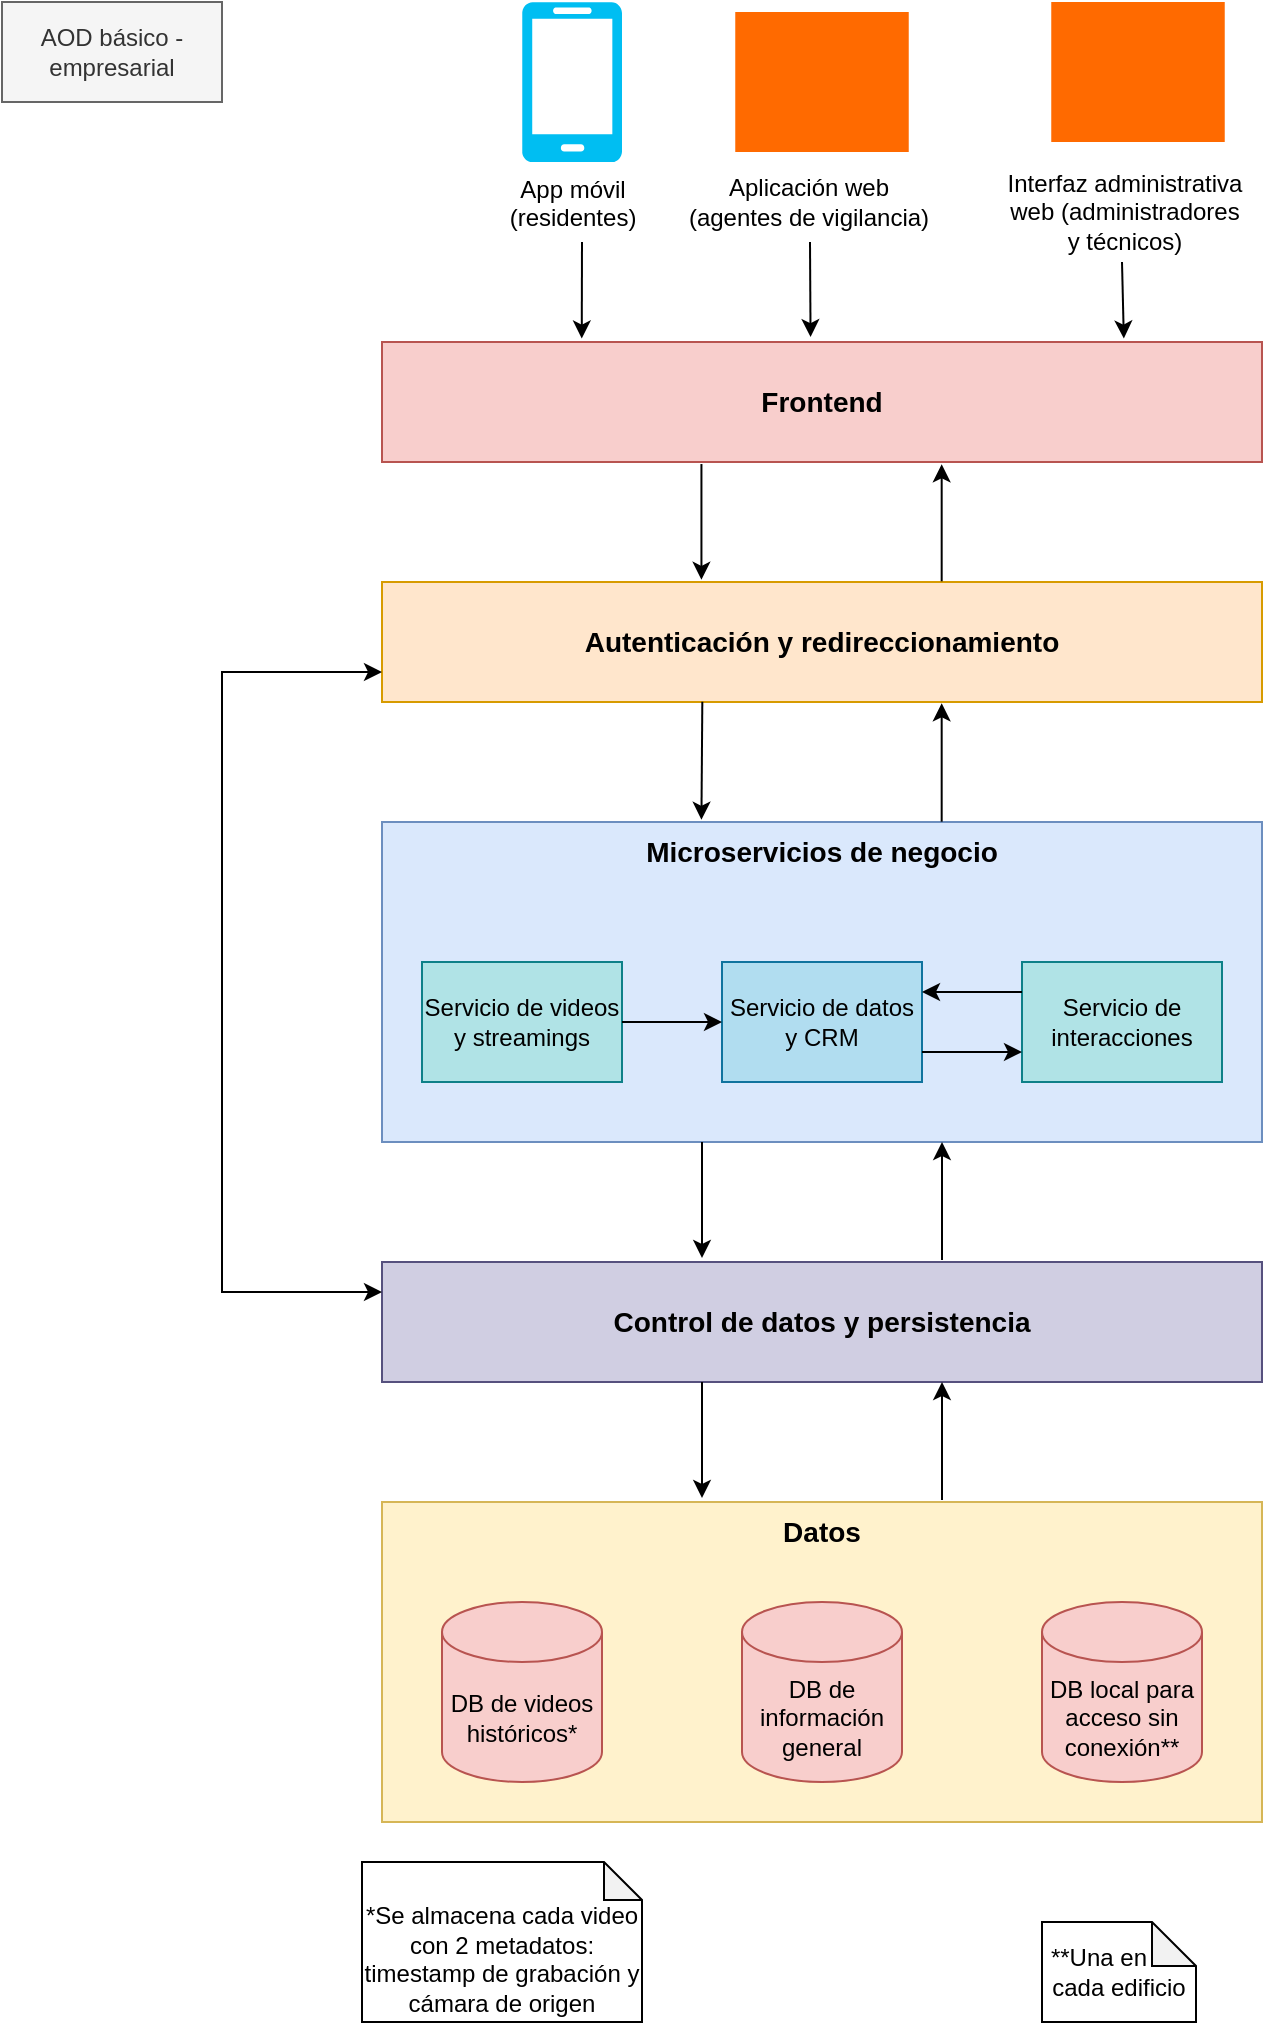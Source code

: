 <mxfile version="27.1.4">
  <diagram name="Página-1" id="s7bDPnzwRhM512u56o9d">
    <mxGraphModel dx="1188" dy="686" grid="1" gridSize="10" guides="1" tooltips="1" connect="1" arrows="1" fold="1" page="1" pageScale="1" pageWidth="827" pageHeight="1169" math="0" shadow="0">
      <root>
        <mxCell id="0" />
        <mxCell id="1" parent="0" />
        <mxCell id="qhz-Q2vhm72ZZfBjaADC-1" value="Frontend" style="rounded=0;whiteSpace=wrap;html=1;fontStyle=1;fontSize=14;fillColor=#f8cecc;strokeColor=#b85450;" vertex="1" parent="1">
          <mxGeometry x="200" y="180" width="440" height="60" as="geometry" />
        </mxCell>
        <mxCell id="qhz-Q2vhm72ZZfBjaADC-2" value="App móvil&lt;div&gt;(residentes)&lt;/div&gt;" style="verticalLabelPosition=bottom;html=1;verticalAlign=top;align=center;strokeColor=none;fillColor=#00BEF2;shape=mxgraph.azure.mobile;pointerEvents=1;" vertex="1" parent="1">
          <mxGeometry x="270" y="10" width="50" height="80" as="geometry" />
        </mxCell>
        <mxCell id="qhz-Q2vhm72ZZfBjaADC-6" value="" style="group" vertex="1" connectable="0" parent="1">
          <mxGeometry x="352" y="15" width="123" height="115" as="geometry" />
        </mxCell>
        <mxCell id="qhz-Q2vhm72ZZfBjaADC-3" value="" style="points=[];aspect=fixed;html=1;align=center;shadow=0;dashed=0;fillColor=#FF6A00;strokeColor=none;shape=mxgraph.alibaba_cloud.domain_and_website;verticalAlign=bottom;" vertex="1" parent="qhz-Q2vhm72ZZfBjaADC-6">
          <mxGeometry x="24.63" width="86.74" height="70" as="geometry" />
        </mxCell>
        <mxCell id="qhz-Q2vhm72ZZfBjaADC-5" value="Aplicación web (agentes de vigilancia)" style="text;html=1;align=center;verticalAlign=middle;whiteSpace=wrap;rounded=0;" vertex="1" parent="qhz-Q2vhm72ZZfBjaADC-6">
          <mxGeometry y="75" width="123" height="40" as="geometry" />
        </mxCell>
        <mxCell id="qhz-Q2vhm72ZZfBjaADC-8" value="" style="group" vertex="1" connectable="0" parent="1">
          <mxGeometry x="510" y="10" width="123" height="115" as="geometry" />
        </mxCell>
        <mxCell id="qhz-Q2vhm72ZZfBjaADC-9" value="" style="points=[];aspect=fixed;html=1;align=center;shadow=0;dashed=0;fillColor=#FF6A00;strokeColor=none;shape=mxgraph.alibaba_cloud.domain_and_website;verticalAlign=bottom;" vertex="1" parent="qhz-Q2vhm72ZZfBjaADC-8">
          <mxGeometry x="24.63" width="86.74" height="70" as="geometry" />
        </mxCell>
        <mxCell id="qhz-Q2vhm72ZZfBjaADC-10" value="Interfaz administrativa web (administradores y técnicos)" style="text;html=1;align=center;verticalAlign=middle;whiteSpace=wrap;rounded=0;" vertex="1" parent="qhz-Q2vhm72ZZfBjaADC-8">
          <mxGeometry y="85" width="123" height="40" as="geometry" />
        </mxCell>
        <mxCell id="qhz-Q2vhm72ZZfBjaADC-11" value="" style="endArrow=classic;html=1;rounded=0;entryX=0.227;entryY=-0.029;entryDx=0;entryDy=0;entryPerimeter=0;" edge="1" parent="1" target="qhz-Q2vhm72ZZfBjaADC-1">
          <mxGeometry width="50" height="50" relative="1" as="geometry">
            <mxPoint x="300" y="130" as="sourcePoint" />
            <mxPoint x="120" y="100" as="targetPoint" />
          </mxGeometry>
        </mxCell>
        <mxCell id="qhz-Q2vhm72ZZfBjaADC-12" value="" style="endArrow=classic;html=1;rounded=0;entryX=0.487;entryY=-0.041;entryDx=0;entryDy=0;entryPerimeter=0;" edge="1" parent="1" target="qhz-Q2vhm72ZZfBjaADC-1">
          <mxGeometry width="50" height="50" relative="1" as="geometry">
            <mxPoint x="414" y="130" as="sourcePoint" />
            <mxPoint x="414" y="181" as="targetPoint" />
          </mxGeometry>
        </mxCell>
        <mxCell id="qhz-Q2vhm72ZZfBjaADC-13" value="" style="endArrow=classic;html=1;rounded=0;entryX=0.843;entryY=-0.029;entryDx=0;entryDy=0;entryPerimeter=0;" edge="1" parent="1" target="qhz-Q2vhm72ZZfBjaADC-1">
          <mxGeometry width="50" height="50" relative="1" as="geometry">
            <mxPoint x="570" y="140" as="sourcePoint" />
            <mxPoint x="570" y="180" as="targetPoint" />
          </mxGeometry>
        </mxCell>
        <mxCell id="qhz-Q2vhm72ZZfBjaADC-14" value="Autenticación y redireccionamiento" style="rounded=0;whiteSpace=wrap;html=1;fontStyle=1;fontSize=14;fillColor=#ffe6cc;strokeColor=#d79b00;" vertex="1" parent="1">
          <mxGeometry x="200" y="300" width="440" height="60" as="geometry" />
        </mxCell>
        <mxCell id="qhz-Q2vhm72ZZfBjaADC-15" value="Microservicios de negocio" style="rounded=0;whiteSpace=wrap;html=1;verticalAlign=top;fontStyle=1;fontSize=14;fillColor=#dae8fc;strokeColor=#6c8ebf;" vertex="1" parent="1">
          <mxGeometry x="200" y="420" width="440" height="160" as="geometry" />
        </mxCell>
        <mxCell id="qhz-Q2vhm72ZZfBjaADC-16" value="Servicio de videos y streamings" style="rounded=0;whiteSpace=wrap;html=1;fillColor=#b0e3e6;strokeColor=#0e8088;" vertex="1" parent="1">
          <mxGeometry x="220" y="490" width="100" height="60" as="geometry" />
        </mxCell>
        <mxCell id="qhz-Q2vhm72ZZfBjaADC-17" value="Servicio de datos y CRM" style="rounded=0;whiteSpace=wrap;html=1;fillColor=#b1ddf0;strokeColor=#10739e;" vertex="1" parent="1">
          <mxGeometry x="370" y="490" width="100" height="60" as="geometry" />
        </mxCell>
        <mxCell id="qhz-Q2vhm72ZZfBjaADC-18" value="Servicio de interacciones" style="rounded=0;whiteSpace=wrap;html=1;fillColor=#b0e3e6;strokeColor=#0e8088;" vertex="1" parent="1">
          <mxGeometry x="520" y="490" width="100" height="60" as="geometry" />
        </mxCell>
        <mxCell id="qhz-Q2vhm72ZZfBjaADC-19" value="Control de datos y persistencia" style="rounded=0;whiteSpace=wrap;html=1;fontStyle=1;fontSize=14;fillColor=#d0cee2;strokeColor=#56517e;" vertex="1" parent="1">
          <mxGeometry x="200" y="640" width="440" height="60" as="geometry" />
        </mxCell>
        <mxCell id="qhz-Q2vhm72ZZfBjaADC-20" value="Datos" style="rounded=0;whiteSpace=wrap;html=1;fontStyle=1;fontSize=14;verticalAlign=top;fillColor=#fff2cc;strokeColor=#d6b656;" vertex="1" parent="1">
          <mxGeometry x="200" y="760" width="440" height="160" as="geometry" />
        </mxCell>
        <mxCell id="qhz-Q2vhm72ZZfBjaADC-21" value="DB de videos históricos*" style="shape=cylinder3;whiteSpace=wrap;html=1;boundedLbl=1;backgroundOutline=1;size=15;fillColor=#f8cecc;strokeColor=#b85450;" vertex="1" parent="1">
          <mxGeometry x="230" y="810" width="80" height="90" as="geometry" />
        </mxCell>
        <mxCell id="qhz-Q2vhm72ZZfBjaADC-22" value="DB de información general" style="shape=cylinder3;whiteSpace=wrap;html=1;boundedLbl=1;backgroundOutline=1;size=15;fillColor=#f8cecc;strokeColor=#b85450;" vertex="1" parent="1">
          <mxGeometry x="380" y="810" width="80" height="90" as="geometry" />
        </mxCell>
        <mxCell id="qhz-Q2vhm72ZZfBjaADC-24" value="*Se almacena cada video con 2 metadatos: timestamp de grabación y cámara de origen" style="shape=note;whiteSpace=wrap;html=1;backgroundOutline=1;darkOpacity=0.05;size=19;align=center;verticalAlign=bottom;" vertex="1" parent="1">
          <mxGeometry x="190" y="940" width="140" height="80" as="geometry" />
        </mxCell>
        <mxCell id="qhz-Q2vhm72ZZfBjaADC-25" value="" style="endArrow=classic;html=1;rounded=0;exitX=0.363;exitY=1.017;exitDx=0;exitDy=0;exitPerimeter=0;entryX=0.363;entryY=-0.018;entryDx=0;entryDy=0;entryPerimeter=0;" edge="1" parent="1" source="qhz-Q2vhm72ZZfBjaADC-1" target="qhz-Q2vhm72ZZfBjaADC-14">
          <mxGeometry width="50" height="50" relative="1" as="geometry">
            <mxPoint x="330" y="300" as="sourcePoint" />
            <mxPoint x="380" y="250" as="targetPoint" />
          </mxGeometry>
        </mxCell>
        <mxCell id="qhz-Q2vhm72ZZfBjaADC-26" value="" style="endArrow=classic;html=1;rounded=0;entryX=0.636;entryY=1.019;entryDx=0;entryDy=0;entryPerimeter=0;exitX=0.636;exitY=-0.006;exitDx=0;exitDy=0;exitPerimeter=0;" edge="1" parent="1" source="qhz-Q2vhm72ZZfBjaADC-14" target="qhz-Q2vhm72ZZfBjaADC-1">
          <mxGeometry width="50" height="50" relative="1" as="geometry">
            <mxPoint x="460" y="290" as="sourcePoint" />
            <mxPoint x="410" y="328" as="targetPoint" />
          </mxGeometry>
        </mxCell>
        <mxCell id="qhz-Q2vhm72ZZfBjaADC-27" value="" style="endArrow=classic;html=1;rounded=0;exitX=0.364;exitY=0.998;exitDx=0;exitDy=0;exitPerimeter=0;entryX=0.363;entryY=-0.007;entryDx=0;entryDy=0;entryPerimeter=0;" edge="1" parent="1" source="qhz-Q2vhm72ZZfBjaADC-14" target="qhz-Q2vhm72ZZfBjaADC-15">
          <mxGeometry width="50" height="50" relative="1" as="geometry">
            <mxPoint x="360" y="360" as="sourcePoint" />
            <mxPoint x="360" y="418" as="targetPoint" />
          </mxGeometry>
        </mxCell>
        <mxCell id="qhz-Q2vhm72ZZfBjaADC-28" value="" style="endArrow=classic;html=1;rounded=0;entryX=0.636;entryY=1.011;entryDx=0;entryDy=0;entryPerimeter=0;exitX=0.636;exitY=-0.001;exitDx=0;exitDy=0;exitPerimeter=0;" edge="1" parent="1" source="qhz-Q2vhm72ZZfBjaADC-15" target="qhz-Q2vhm72ZZfBjaADC-14">
          <mxGeometry width="50" height="50" relative="1" as="geometry">
            <mxPoint x="480" y="419" as="sourcePoint" />
            <mxPoint x="480" y="360" as="targetPoint" />
          </mxGeometry>
        </mxCell>
        <mxCell id="qhz-Q2vhm72ZZfBjaADC-29" value="" style="endArrow=classic;html=1;rounded=0;exitX=0.363;exitY=1.017;exitDx=0;exitDy=0;exitPerimeter=0;entryX=0.363;entryY=-0.018;entryDx=0;entryDy=0;entryPerimeter=0;" edge="1" parent="1">
          <mxGeometry width="50" height="50" relative="1" as="geometry">
            <mxPoint x="360" y="580" as="sourcePoint" />
            <mxPoint x="360" y="638" as="targetPoint" />
          </mxGeometry>
        </mxCell>
        <mxCell id="qhz-Q2vhm72ZZfBjaADC-30" value="" style="endArrow=classic;html=1;rounded=0;entryX=0.636;entryY=1.019;entryDx=0;entryDy=0;entryPerimeter=0;exitX=0.636;exitY=-0.006;exitDx=0;exitDy=0;exitPerimeter=0;" edge="1" parent="1">
          <mxGeometry width="50" height="50" relative="1" as="geometry">
            <mxPoint x="480" y="639" as="sourcePoint" />
            <mxPoint x="480" y="580" as="targetPoint" />
          </mxGeometry>
        </mxCell>
        <mxCell id="qhz-Q2vhm72ZZfBjaADC-31" value="" style="endArrow=classic;html=1;rounded=0;exitX=0.363;exitY=1.017;exitDx=0;exitDy=0;exitPerimeter=0;entryX=0.363;entryY=-0.018;entryDx=0;entryDy=0;entryPerimeter=0;" edge="1" parent="1">
          <mxGeometry width="50" height="50" relative="1" as="geometry">
            <mxPoint x="360" y="700" as="sourcePoint" />
            <mxPoint x="360" y="758" as="targetPoint" />
          </mxGeometry>
        </mxCell>
        <mxCell id="qhz-Q2vhm72ZZfBjaADC-32" value="" style="endArrow=classic;html=1;rounded=0;entryX=0.636;entryY=1.019;entryDx=0;entryDy=0;entryPerimeter=0;exitX=0.636;exitY=-0.006;exitDx=0;exitDy=0;exitPerimeter=0;" edge="1" parent="1">
          <mxGeometry width="50" height="50" relative="1" as="geometry">
            <mxPoint x="480" y="759" as="sourcePoint" />
            <mxPoint x="480" y="700" as="targetPoint" />
          </mxGeometry>
        </mxCell>
        <mxCell id="qhz-Q2vhm72ZZfBjaADC-34" value="" style="endArrow=classic;startArrow=classic;html=1;rounded=0;entryX=0;entryY=0.75;entryDx=0;entryDy=0;exitX=0;exitY=0.25;exitDx=0;exitDy=0;" edge="1" parent="1" source="qhz-Q2vhm72ZZfBjaADC-19" target="qhz-Q2vhm72ZZfBjaADC-14">
          <mxGeometry width="50" height="50" relative="1" as="geometry">
            <mxPoint x="60" y="530" as="sourcePoint" />
            <mxPoint x="110" y="480" as="targetPoint" />
            <Array as="points">
              <mxPoint x="120" y="655" />
              <mxPoint x="120" y="345" />
            </Array>
          </mxGeometry>
        </mxCell>
        <mxCell id="qhz-Q2vhm72ZZfBjaADC-35" value="AOD básico - empresarial" style="rounded=0;whiteSpace=wrap;html=1;fillColor=#f5f5f5;fontColor=#333333;strokeColor=#666666;" vertex="1" parent="1">
          <mxGeometry x="10" y="10" width="110" height="50" as="geometry" />
        </mxCell>
        <mxCell id="qhz-Q2vhm72ZZfBjaADC-36" value="" style="endArrow=classic;html=1;rounded=0;exitX=0;exitY=0.25;exitDx=0;exitDy=0;entryX=1;entryY=0.25;entryDx=0;entryDy=0;" edge="1" parent="1" source="qhz-Q2vhm72ZZfBjaADC-18" target="qhz-Q2vhm72ZZfBjaADC-17">
          <mxGeometry width="50" height="50" relative="1" as="geometry">
            <mxPoint x="490" y="510" as="sourcePoint" />
            <mxPoint x="540" y="460" as="targetPoint" />
          </mxGeometry>
        </mxCell>
        <mxCell id="qhz-Q2vhm72ZZfBjaADC-37" value="" style="endArrow=classic;html=1;rounded=0;exitX=1;exitY=0.75;exitDx=0;exitDy=0;entryX=0;entryY=0.75;entryDx=0;entryDy=0;" edge="1" parent="1" source="qhz-Q2vhm72ZZfBjaADC-17" target="qhz-Q2vhm72ZZfBjaADC-18">
          <mxGeometry width="50" height="50" relative="1" as="geometry">
            <mxPoint x="560" y="510" as="sourcePoint" />
            <mxPoint x="510" y="510" as="targetPoint" />
          </mxGeometry>
        </mxCell>
        <mxCell id="qhz-Q2vhm72ZZfBjaADC-38" value="" style="endArrow=classic;html=1;rounded=0;exitX=1;exitY=0.5;exitDx=0;exitDy=0;entryX=0;entryY=0.5;entryDx=0;entryDy=0;" edge="1" parent="1" source="qhz-Q2vhm72ZZfBjaADC-16" target="qhz-Q2vhm72ZZfBjaADC-17">
          <mxGeometry width="50" height="50" relative="1" as="geometry">
            <mxPoint x="330" y="520" as="sourcePoint" />
            <mxPoint x="380" y="470" as="targetPoint" />
          </mxGeometry>
        </mxCell>
        <mxCell id="qhz-Q2vhm72ZZfBjaADC-39" value="DB local para acceso sin conexión**" style="shape=cylinder3;whiteSpace=wrap;html=1;boundedLbl=1;backgroundOutline=1;size=15;fillColor=#f8cecc;strokeColor=#b85450;" vertex="1" parent="1">
          <mxGeometry x="530" y="810" width="80" height="90" as="geometry" />
        </mxCell>
        <mxCell id="qhz-Q2vhm72ZZfBjaADC-40" value="**Una en&amp;nbsp; &amp;nbsp; &amp;nbsp;&amp;nbsp;&lt;div&gt;cada edificio&lt;/div&gt;" style="shape=note;whiteSpace=wrap;html=1;backgroundOutline=1;darkOpacity=0.05;size=22;align=center;verticalAlign=middle;" vertex="1" parent="1">
          <mxGeometry x="530" y="970" width="77" height="50" as="geometry" />
        </mxCell>
      </root>
    </mxGraphModel>
  </diagram>
</mxfile>
